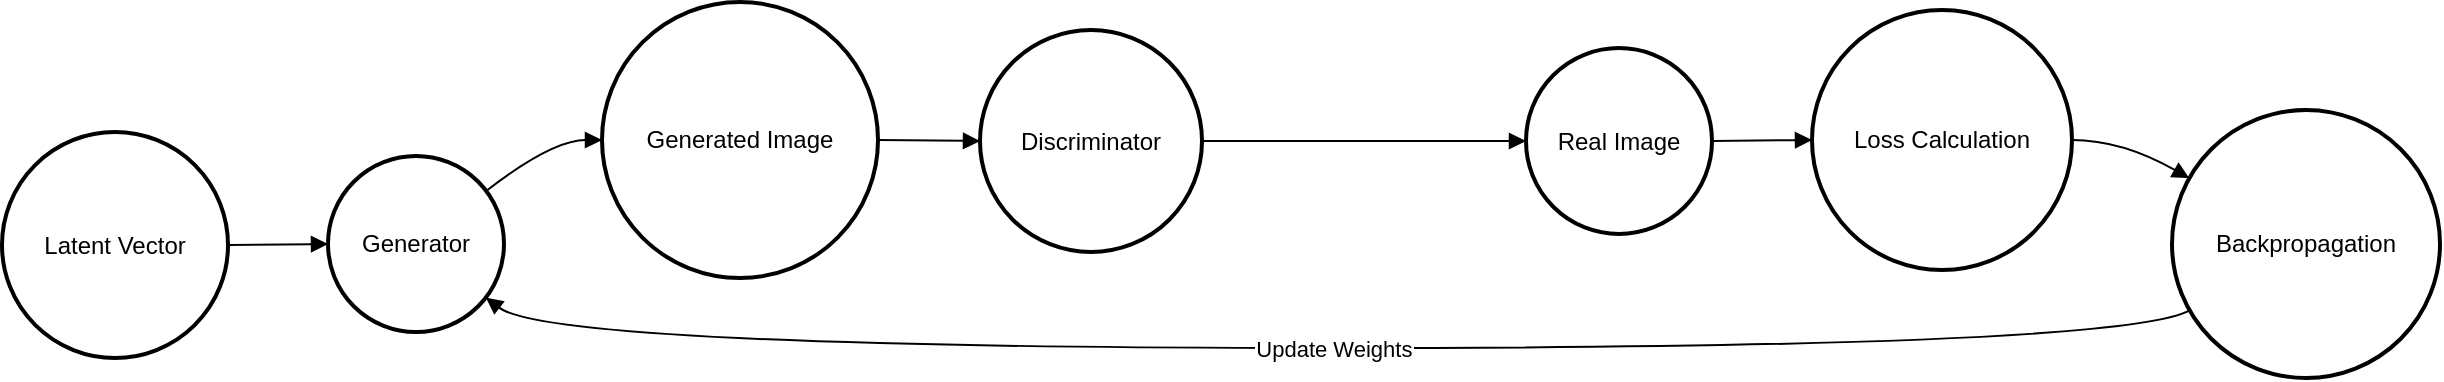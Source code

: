 <mxfile version="21.1.5" type="github">
  <diagram name="Page-1" id="IjVy13B8rFnKBIwWiO01">
    <mxGraphModel>
      <root>
        <mxCell id="0" />
        <mxCell id="1" parent="0" />
        <mxCell id="2" value="Latent Vector" style="ellipse;aspect=fixed;strokeWidth=2;whiteSpace=wrap;" vertex="1" parent="1">
          <mxGeometry y="65" width="113" height="113" as="geometry" />
        </mxCell>
        <mxCell id="3" value="Generator" style="ellipse;aspect=fixed;strokeWidth=2;whiteSpace=wrap;" vertex="1" parent="1">
          <mxGeometry x="163" y="77" width="88" height="88" as="geometry" />
        </mxCell>
        <mxCell id="4" value="Generated Image" style="ellipse;aspect=fixed;strokeWidth=2;whiteSpace=wrap;" vertex="1" parent="1">
          <mxGeometry x="300" width="138" height="138" as="geometry" />
        </mxCell>
        <mxCell id="5" value="Discriminator" style="ellipse;aspect=fixed;strokeWidth=2;whiteSpace=wrap;" vertex="1" parent="1">
          <mxGeometry x="489" y="14" width="111" height="111" as="geometry" />
        </mxCell>
        <mxCell id="6" value="Real Image" style="ellipse;aspect=fixed;strokeWidth=2;whiteSpace=wrap;" vertex="1" parent="1">
          <mxGeometry x="762" y="23" width="93" height="93" as="geometry" />
        </mxCell>
        <mxCell id="7" value="Loss Calculation" style="ellipse;aspect=fixed;strokeWidth=2;whiteSpace=wrap;" vertex="1" parent="1">
          <mxGeometry x="905" y="4" width="130" height="130" as="geometry" />
        </mxCell>
        <mxCell id="8" value="Backpropagation" style="ellipse;aspect=fixed;strokeWidth=2;whiteSpace=wrap;" vertex="1" parent="1">
          <mxGeometry x="1085" y="54" width="134" height="134" as="geometry" />
        </mxCell>
        <mxCell id="9" value="" style="curved=1;startArrow=none;endArrow=block;exitX=0.997;exitY=0.498;entryX=-0.004;entryY=0.503;" edge="1" parent="1" source="2" target="3">
          <mxGeometry relative="1" as="geometry">
            <Array as="points" />
          </mxGeometry>
        </mxCell>
        <mxCell id="10" value="" style="curved=1;startArrow=none;endArrow=block;exitX=0.994;exitY=0.126;entryX=0.003;entryY=0.501;" edge="1" parent="1" source="3" target="4">
          <mxGeometry relative="1" as="geometry">
            <Array as="points">
              <mxPoint x="275" y="69" />
            </Array>
          </mxGeometry>
        </mxCell>
        <mxCell id="11" value="" style="curved=1;startArrow=none;endArrow=block;exitX=1.006;exitY=0.501;entryX=-0.002;entryY=0.497;" edge="1" parent="1" source="4" target="5">
          <mxGeometry relative="1" as="geometry">
            <Array as="points" />
          </mxGeometry>
        </mxCell>
        <mxCell id="12" value="" style="curved=1;startArrow=none;endArrow=block;exitX=0.996;exitY=0.497;entryX=-0.001;entryY=0.497;" edge="1" parent="1" source="5" target="6">
          <mxGeometry relative="1" as="geometry">
            <Array as="points" />
          </mxGeometry>
        </mxCell>
        <mxCell id="13" value="" style="curved=1;startArrow=none;endArrow=block;exitX=1.001;exitY=0.497;entryX=0.001;entryY=0.501;" edge="1" parent="1" source="6" target="7">
          <mxGeometry relative="1" as="geometry">
            <Array as="points" />
          </mxGeometry>
        </mxCell>
        <mxCell id="14" value="" style="curved=1;startArrow=none;endArrow=block;exitX=1.002;exitY=0.501;entryX=0.002;entryY=0.219;" edge="1" parent="1" source="7" target="8">
          <mxGeometry relative="1" as="geometry">
            <Array as="points">
              <mxPoint x="1060" y="69" />
            </Array>
          </mxGeometry>
        </mxCell>
        <mxCell id="15" value="Update Weights" style="curved=1;startArrow=none;endArrow=block;exitX=0.002;exitY=0.785;entryX=0.994;entryY=0.88;" edge="1" parent="1" source="8" target="3">
          <mxGeometry relative="1" as="geometry">
            <Array as="points">
              <mxPoint x="1060" y="173" />
              <mxPoint x="275" y="173" />
            </Array>
          </mxGeometry>
        </mxCell>
      </root>
    </mxGraphModel>
  </diagram>
</mxfile>
